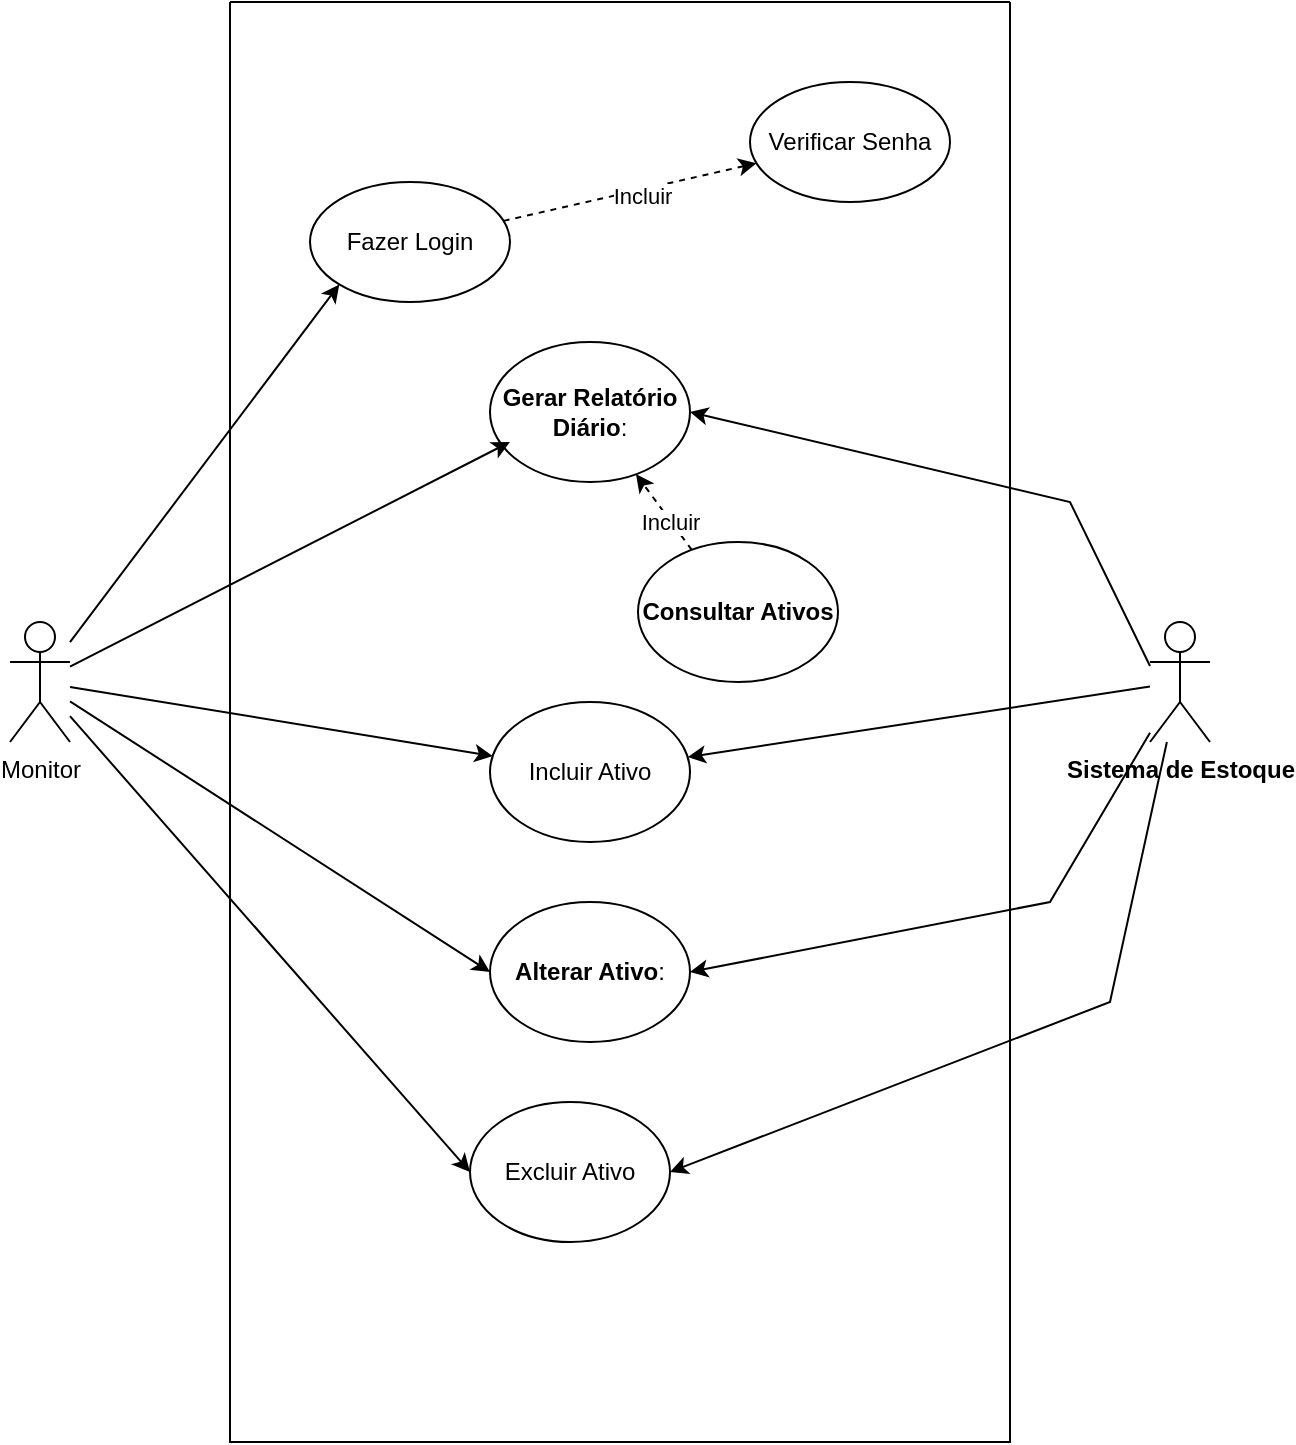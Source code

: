 <mxfile version="24.7.12">
  <diagram name="Página-1" id="AXrgu_vAbr4b_LbB878K">
    <mxGraphModel dx="1393" dy="834" grid="1" gridSize="10" guides="1" tooltips="1" connect="1" arrows="1" fold="1" page="1" pageScale="1" pageWidth="827" pageHeight="1169" math="0" shadow="0">
      <root>
        <mxCell id="0" />
        <mxCell id="1" parent="0" />
        <mxCell id="9MKPgSffVt31NgLzNP0P-15" style="rounded=0;orthogonalLoop=1;jettySize=auto;html=1;entryX=0;entryY=1;entryDx=0;entryDy=0;" edge="1" parent="1" source="9MKPgSffVt31NgLzNP0P-1" target="9MKPgSffVt31NgLzNP0P-8">
          <mxGeometry relative="1" as="geometry" />
        </mxCell>
        <mxCell id="9MKPgSffVt31NgLzNP0P-31" style="rounded=0;orthogonalLoop=1;jettySize=auto;html=1;" edge="1" parent="1" source="9MKPgSffVt31NgLzNP0P-1" target="9MKPgSffVt31NgLzNP0P-17">
          <mxGeometry relative="1" as="geometry" />
        </mxCell>
        <mxCell id="9MKPgSffVt31NgLzNP0P-32" style="rounded=0;orthogonalLoop=1;jettySize=auto;html=1;entryX=0;entryY=0.5;entryDx=0;entryDy=0;" edge="1" parent="1" source="9MKPgSffVt31NgLzNP0P-1" target="9MKPgSffVt31NgLzNP0P-19">
          <mxGeometry relative="1" as="geometry" />
        </mxCell>
        <mxCell id="9MKPgSffVt31NgLzNP0P-33" style="rounded=0;orthogonalLoop=1;jettySize=auto;html=1;entryX=0;entryY=0.5;entryDx=0;entryDy=0;" edge="1" parent="1" source="9MKPgSffVt31NgLzNP0P-1" target="9MKPgSffVt31NgLzNP0P-29">
          <mxGeometry relative="1" as="geometry" />
        </mxCell>
        <mxCell id="9MKPgSffVt31NgLzNP0P-1" value="Monitor" style="shape=umlActor;verticalLabelPosition=bottom;verticalAlign=top;html=1;outlineConnect=0;" vertex="1" parent="1">
          <mxGeometry x="100" y="420" width="30" height="60" as="geometry" />
        </mxCell>
        <mxCell id="9MKPgSffVt31NgLzNP0P-3" value="" style="swimlane;startSize=0;" vertex="1" parent="1">
          <mxGeometry x="210" y="110" width="390" height="720" as="geometry" />
        </mxCell>
        <mxCell id="9MKPgSffVt31NgLzNP0P-7" value="&lt;strong&gt;Gerar Relatório Diário&lt;/strong&gt;:" style="ellipse;whiteSpace=wrap;html=1;" vertex="1" parent="9MKPgSffVt31NgLzNP0P-3">
          <mxGeometry x="130" y="170" width="100" height="70" as="geometry" />
        </mxCell>
        <mxCell id="9MKPgSffVt31NgLzNP0P-13" value="" style="rounded=0;orthogonalLoop=1;jettySize=auto;html=1;strokeColor=default;fillColor=none;dashed=1;" edge="1" parent="9MKPgSffVt31NgLzNP0P-3" source="9MKPgSffVt31NgLzNP0P-8" target="9MKPgSffVt31NgLzNP0P-9">
          <mxGeometry relative="1" as="geometry" />
        </mxCell>
        <mxCell id="9MKPgSffVt31NgLzNP0P-14" value="Incluir" style="edgeLabel;html=1;align=center;verticalAlign=middle;resizable=0;points=[];" vertex="1" connectable="0" parent="9MKPgSffVt31NgLzNP0P-13">
          <mxGeometry x="0.086" y="-3" relative="1" as="geometry">
            <mxPoint as="offset" />
          </mxGeometry>
        </mxCell>
        <mxCell id="9MKPgSffVt31NgLzNP0P-8" value="Fazer Login" style="ellipse;whiteSpace=wrap;html=1;" vertex="1" parent="9MKPgSffVt31NgLzNP0P-3">
          <mxGeometry x="40" y="90" width="100" height="60" as="geometry" />
        </mxCell>
        <mxCell id="9MKPgSffVt31NgLzNP0P-9" value="Verificar Senha" style="ellipse;whiteSpace=wrap;html=1;" vertex="1" parent="9MKPgSffVt31NgLzNP0P-3">
          <mxGeometry x="260" y="40" width="100" height="60" as="geometry" />
        </mxCell>
        <mxCell id="9MKPgSffVt31NgLzNP0P-17" value="Incluir Ativo" style="ellipse;whiteSpace=wrap;html=1;" vertex="1" parent="9MKPgSffVt31NgLzNP0P-3">
          <mxGeometry x="130" y="350" width="100" height="70" as="geometry" />
        </mxCell>
        <mxCell id="9MKPgSffVt31NgLzNP0P-39" value="" style="rounded=0;orthogonalLoop=1;jettySize=auto;html=1;dashed=1;" edge="1" parent="9MKPgSffVt31NgLzNP0P-3" source="9MKPgSffVt31NgLzNP0P-18" target="9MKPgSffVt31NgLzNP0P-7">
          <mxGeometry relative="1" as="geometry" />
        </mxCell>
        <mxCell id="9MKPgSffVt31NgLzNP0P-40" value="Incluir" style="edgeLabel;html=1;align=center;verticalAlign=middle;resizable=0;points=[];" vertex="1" connectable="0" parent="9MKPgSffVt31NgLzNP0P-39">
          <mxGeometry x="0.227" y="2" relative="1" as="geometry">
            <mxPoint x="8" y="8" as="offset" />
          </mxGeometry>
        </mxCell>
        <mxCell id="9MKPgSffVt31NgLzNP0P-18" value="&lt;strong&gt;Consultar Ativos&lt;/strong&gt;" style="ellipse;whiteSpace=wrap;html=1;" vertex="1" parent="9MKPgSffVt31NgLzNP0P-3">
          <mxGeometry x="204" y="270" width="100" height="70" as="geometry" />
        </mxCell>
        <mxCell id="9MKPgSffVt31NgLzNP0P-19" value="&lt;strong&gt;Alterar Ativo&lt;/strong&gt;:" style="ellipse;whiteSpace=wrap;html=1;" vertex="1" parent="9MKPgSffVt31NgLzNP0P-3">
          <mxGeometry x="130" y="450" width="100" height="70" as="geometry" />
        </mxCell>
        <mxCell id="9MKPgSffVt31NgLzNP0P-29" value="Excluir Ativo" style="ellipse;whiteSpace=wrap;html=1;" vertex="1" parent="9MKPgSffVt31NgLzNP0P-3">
          <mxGeometry x="120" y="550" width="100" height="70" as="geometry" />
        </mxCell>
        <mxCell id="9MKPgSffVt31NgLzNP0P-37" style="rounded=0;orthogonalLoop=1;jettySize=auto;html=1;entryX=1;entryY=0.5;entryDx=0;entryDy=0;" edge="1" parent="1" target="9MKPgSffVt31NgLzNP0P-7">
          <mxGeometry relative="1" as="geometry">
            <mxPoint x="670" y="442" as="sourcePoint" />
            <Array as="points">
              <mxPoint x="630" y="360" />
            </Array>
          </mxGeometry>
        </mxCell>
        <mxCell id="9MKPgSffVt31NgLzNP0P-41" style="rounded=0;orthogonalLoop=1;jettySize=auto;html=1;" edge="1" parent="1" source="9MKPgSffVt31NgLzNP0P-6" target="9MKPgSffVt31NgLzNP0P-17">
          <mxGeometry relative="1" as="geometry" />
        </mxCell>
        <mxCell id="9MKPgSffVt31NgLzNP0P-42" style="rounded=0;orthogonalLoop=1;jettySize=auto;html=1;entryX=1;entryY=0.5;entryDx=0;entryDy=0;" edge="1" parent="1" source="9MKPgSffVt31NgLzNP0P-6" target="9MKPgSffVt31NgLzNP0P-19">
          <mxGeometry relative="1" as="geometry">
            <Array as="points">
              <mxPoint x="620" y="560" />
            </Array>
          </mxGeometry>
        </mxCell>
        <mxCell id="9MKPgSffVt31NgLzNP0P-43" style="rounded=0;orthogonalLoop=1;jettySize=auto;html=1;entryX=1;entryY=0.5;entryDx=0;entryDy=0;" edge="1" parent="1" source="9MKPgSffVt31NgLzNP0P-6" target="9MKPgSffVt31NgLzNP0P-29">
          <mxGeometry relative="1" as="geometry">
            <Array as="points">
              <mxPoint x="650" y="610" />
            </Array>
          </mxGeometry>
        </mxCell>
        <mxCell id="9MKPgSffVt31NgLzNP0P-6" value="&lt;strong&gt;Sistema de Estoque&lt;/strong&gt;" style="shape=umlActor;verticalLabelPosition=bottom;verticalAlign=top;html=1;outlineConnect=0;" vertex="1" parent="1">
          <mxGeometry x="670" y="420" width="30" height="60" as="geometry" />
        </mxCell>
        <mxCell id="9MKPgSffVt31NgLzNP0P-16" style="rounded=0;orthogonalLoop=1;jettySize=auto;html=1;entryX=0.1;entryY=0.714;entryDx=0;entryDy=0;entryPerimeter=0;" edge="1" parent="1" source="9MKPgSffVt31NgLzNP0P-1" target="9MKPgSffVt31NgLzNP0P-7">
          <mxGeometry relative="1" as="geometry" />
        </mxCell>
      </root>
    </mxGraphModel>
  </diagram>
</mxfile>
